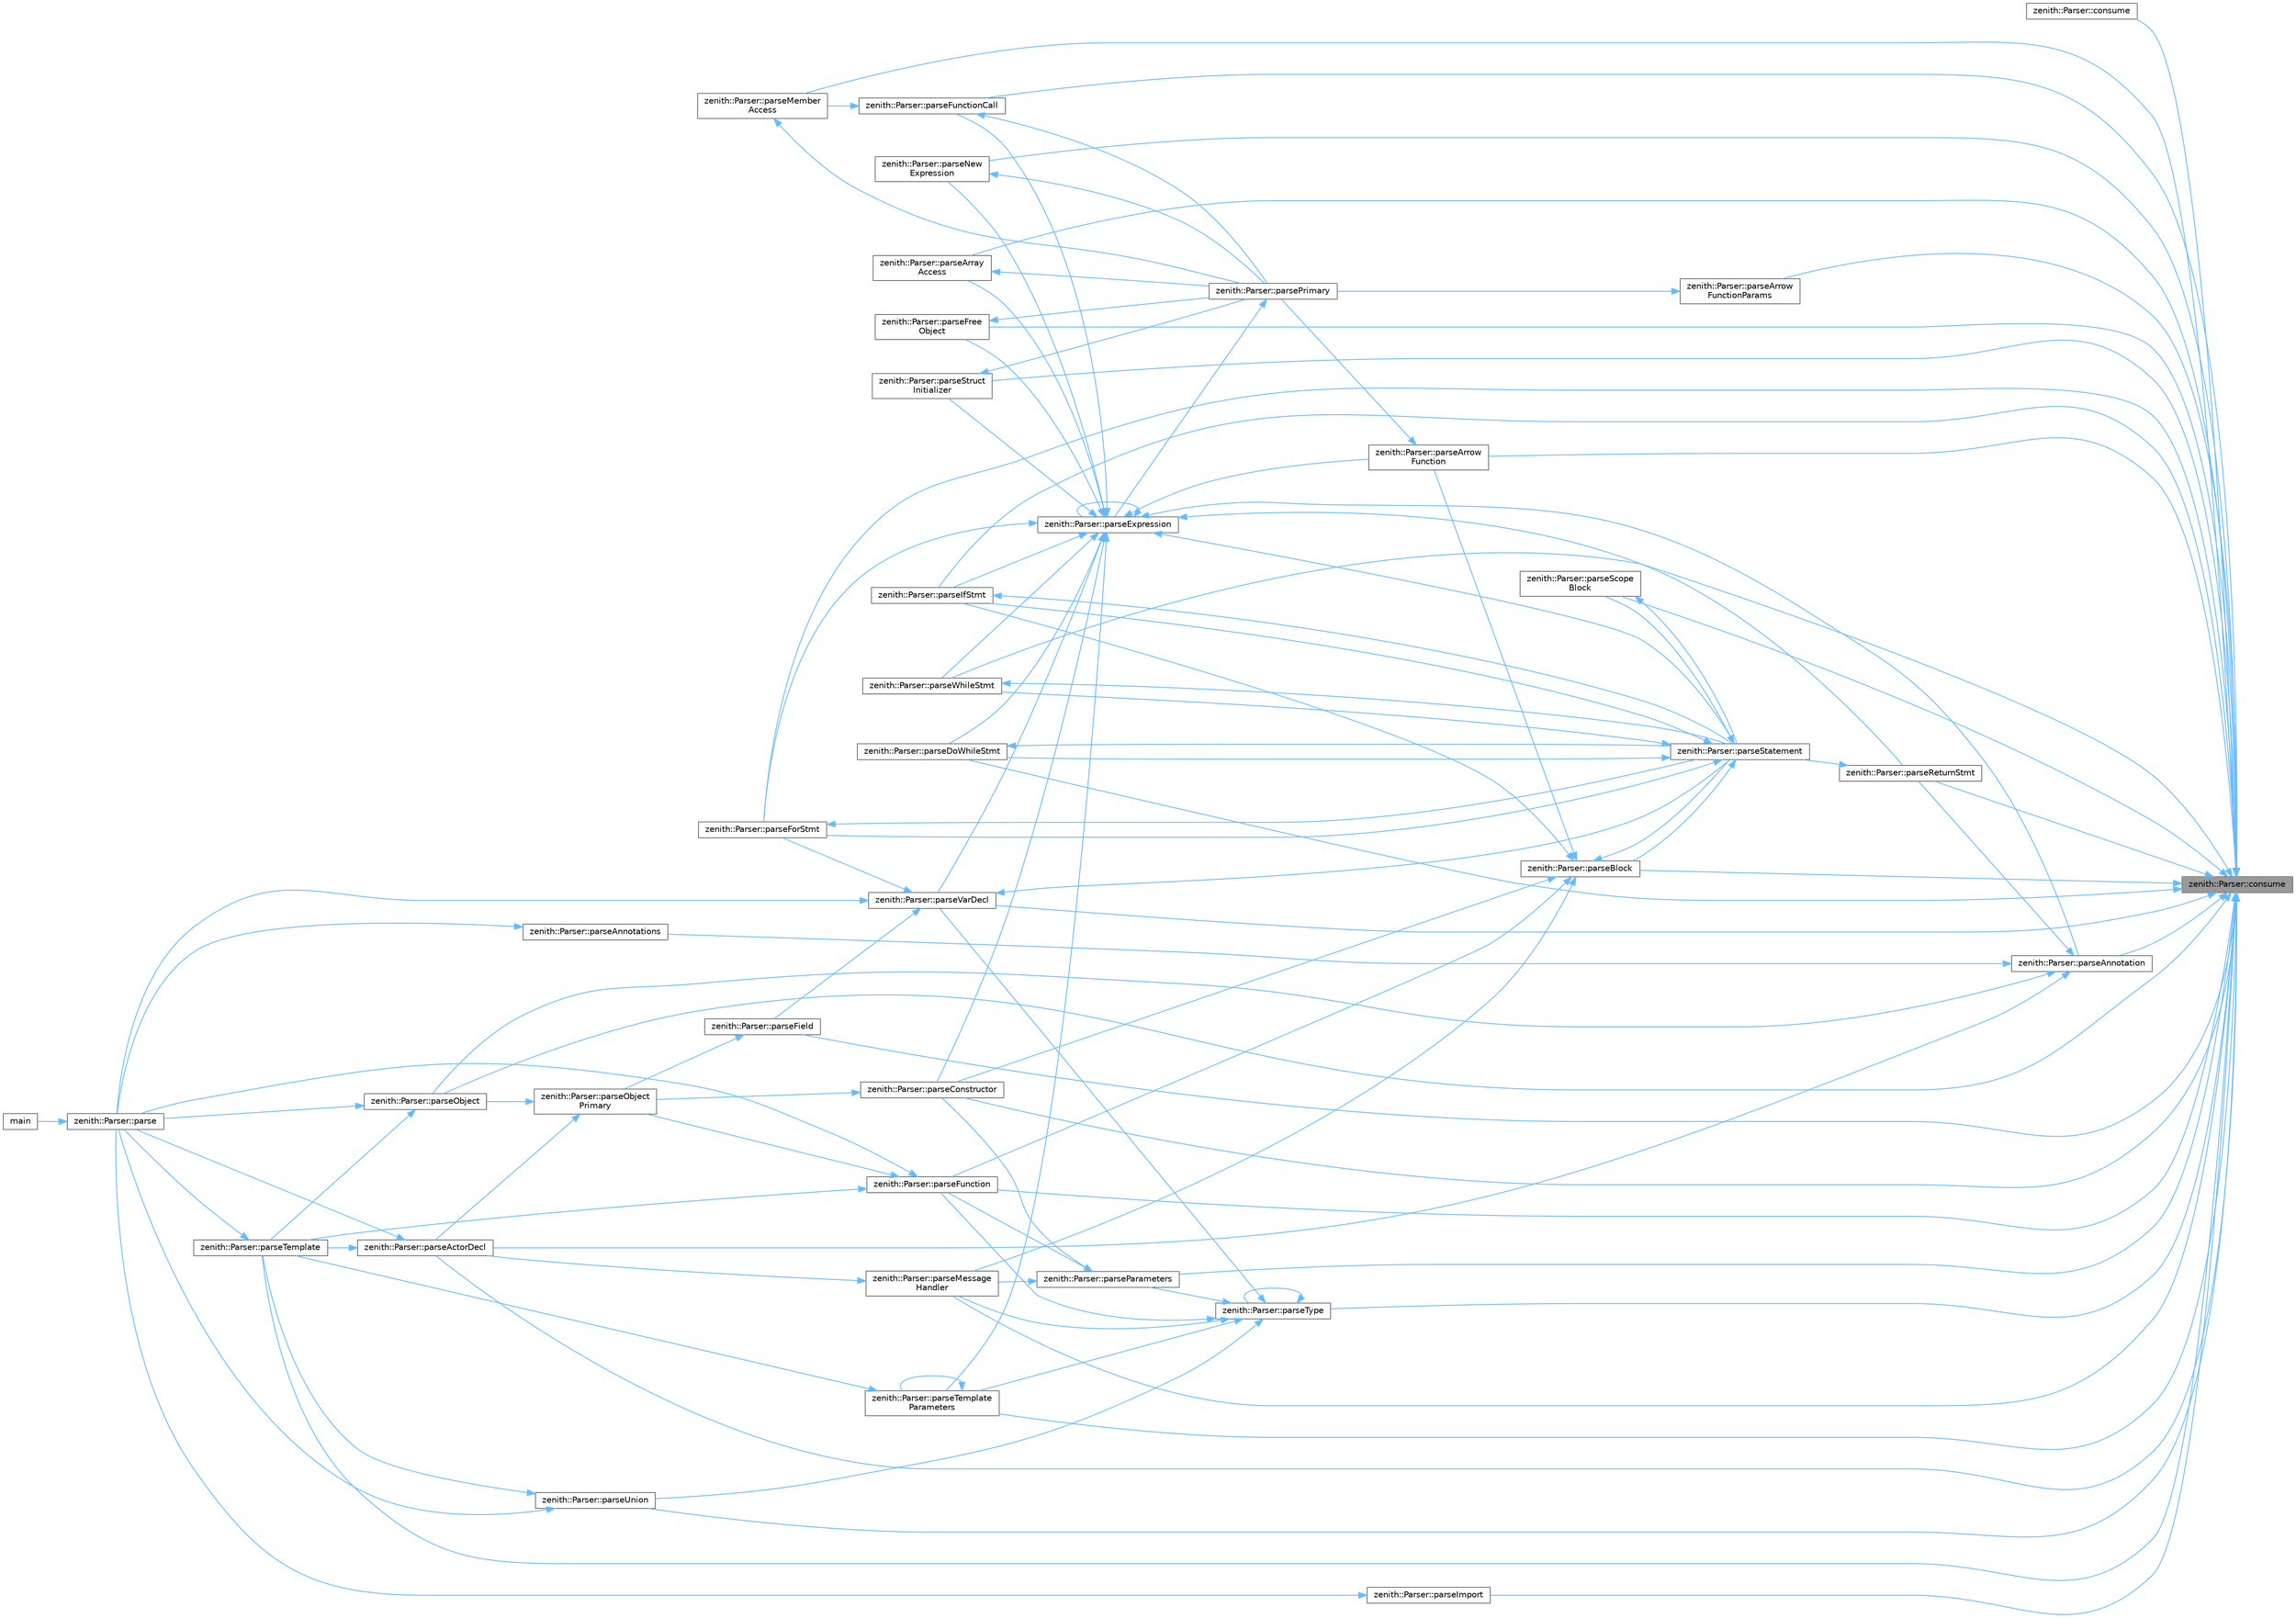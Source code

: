 digraph "zenith::Parser::consume"
{
 // LATEX_PDF_SIZE
  bgcolor="transparent";
  edge [fontname=Helvetica,fontsize=10,labelfontname=Helvetica,labelfontsize=10];
  node [fontname=Helvetica,fontsize=10,shape=box,height=0.2,width=0.4];
  rankdir="RL";
  Node1 [id="Node000001",label="zenith::Parser::consume",height=0.2,width=0.4,color="gray40", fillcolor="grey60", style="filled", fontcolor="black",tooltip=" "];
  Node1 -> Node2 [id="edge1_Node000001_Node000002",dir="back",color="steelblue1",style="solid",tooltip=" "];
  Node2 [id="Node000002",label="zenith::Parser::consume",height=0.2,width=0.4,color="grey40", fillcolor="white", style="filled",URL="$classzenith_1_1_parser.html#ae8bea8eb42ace787099de87aa294dd33",tooltip=" "];
  Node1 -> Node3 [id="edge2_Node000001_Node000003",dir="back",color="steelblue1",style="solid",tooltip=" "];
  Node3 [id="Node000003",label="zenith::Parser::parseActorDecl",height=0.2,width=0.4,color="grey40", fillcolor="white", style="filled",URL="$classzenith_1_1_parser.html#add98eda497298f55d63689af29839db6",tooltip=" "];
  Node3 -> Node4 [id="edge3_Node000003_Node000004",dir="back",color="steelblue1",style="solid",tooltip=" "];
  Node4 [id="Node000004",label="zenith::Parser::parse",height=0.2,width=0.4,color="grey40", fillcolor="white", style="filled",URL="$classzenith_1_1_parser.html#ad56141bb79abcda2cb032137f51d44c6",tooltip=" "];
  Node4 -> Node5 [id="edge4_Node000004_Node000005",dir="back",color="steelblue1",style="solid",tooltip=" "];
  Node5 [id="Node000005",label="main",height=0.2,width=0.4,color="grey40", fillcolor="white", style="filled",URL="$main_8cpp.html#a0ddf1224851353fc92bfbff6f499fa97",tooltip=" "];
  Node3 -> Node6 [id="edge5_Node000003_Node000006",dir="back",color="steelblue1",style="solid",tooltip=" "];
  Node6 [id="Node000006",label="zenith::Parser::parseTemplate",height=0.2,width=0.4,color="grey40", fillcolor="white", style="filled",URL="$classzenith_1_1_parser.html#ac8ba31b8067fb7325c47b2b85e51abe1",tooltip=" "];
  Node6 -> Node4 [id="edge6_Node000006_Node000004",dir="back",color="steelblue1",style="solid",tooltip=" "];
  Node1 -> Node7 [id="edge7_Node000001_Node000007",dir="back",color="steelblue1",style="solid",tooltip=" "];
  Node7 [id="Node000007",label="zenith::Parser::parseAnnotation",height=0.2,width=0.4,color="grey40", fillcolor="white", style="filled",URL="$classzenith_1_1_parser.html#afff2e82900309df63d9aa89f4d3e31d6",tooltip=" "];
  Node7 -> Node3 [id="edge8_Node000007_Node000003",dir="back",color="steelblue1",style="solid",tooltip=" "];
  Node7 -> Node8 [id="edge9_Node000007_Node000008",dir="back",color="steelblue1",style="solid",tooltip=" "];
  Node8 [id="Node000008",label="zenith::Parser::parseAnnotations",height=0.2,width=0.4,color="grey40", fillcolor="white", style="filled",URL="$classzenith_1_1_parser.html#a13606ea02073ecca24a045f676b58518",tooltip=" "];
  Node8 -> Node4 [id="edge10_Node000008_Node000004",dir="back",color="steelblue1",style="solid",tooltip=" "];
  Node7 -> Node9 [id="edge11_Node000007_Node000009",dir="back",color="steelblue1",style="solid",tooltip=" "];
  Node9 [id="Node000009",label="zenith::Parser::parseObject",height=0.2,width=0.4,color="grey40", fillcolor="white", style="filled",URL="$classzenith_1_1_parser.html#abfe2e0682adcad95cc77595ec52bd4da",tooltip=" "];
  Node9 -> Node4 [id="edge12_Node000009_Node000004",dir="back",color="steelblue1",style="solid",tooltip=" "];
  Node9 -> Node6 [id="edge13_Node000009_Node000006",dir="back",color="steelblue1",style="solid",tooltip=" "];
  Node7 -> Node10 [id="edge14_Node000007_Node000010",dir="back",color="steelblue1",style="solid",tooltip=" "];
  Node10 [id="Node000010",label="zenith::Parser::parseReturnStmt",height=0.2,width=0.4,color="grey40", fillcolor="white", style="filled",URL="$classzenith_1_1_parser.html#a5e026e55d4a57bea1b5ffa7d3b5e93a8",tooltip=" "];
  Node10 -> Node11 [id="edge15_Node000010_Node000011",dir="back",color="steelblue1",style="solid",tooltip=" "];
  Node11 [id="Node000011",label="zenith::Parser::parseStatement",height=0.2,width=0.4,color="grey40", fillcolor="white", style="filled",URL="$classzenith_1_1_parser.html#ada8dc19e8cb4a0f1b37d3ef6a2eb3f9d",tooltip=" "];
  Node11 -> Node12 [id="edge16_Node000011_Node000012",dir="back",color="steelblue1",style="solid",tooltip=" "];
  Node12 [id="Node000012",label="zenith::Parser::parseBlock",height=0.2,width=0.4,color="grey40", fillcolor="white", style="filled",URL="$classzenith_1_1_parser.html#afed5c18e77fc012fe5db9f9e6175e642",tooltip=" "];
  Node12 -> Node13 [id="edge17_Node000012_Node000013",dir="back",color="steelblue1",style="solid",tooltip=" "];
  Node13 [id="Node000013",label="zenith::Parser::parseArrow\lFunction",height=0.2,width=0.4,color="grey40", fillcolor="white", style="filled",URL="$classzenith_1_1_parser.html#a7ea0f8e309ed2fbdf1a9e2ebfa2fbf8d",tooltip=" "];
  Node13 -> Node14 [id="edge18_Node000013_Node000014",dir="back",color="steelblue1",style="solid",tooltip=" "];
  Node14 [id="Node000014",label="zenith::Parser::parsePrimary",height=0.2,width=0.4,color="grey40", fillcolor="white", style="filled",URL="$classzenith_1_1_parser.html#a9425b18adfbb62629ae5ea654addc7cb",tooltip=" "];
  Node14 -> Node15 [id="edge19_Node000014_Node000015",dir="back",color="steelblue1",style="solid",tooltip=" "];
  Node15 [id="Node000015",label="zenith::Parser::parseExpression",height=0.2,width=0.4,color="grey40", fillcolor="white", style="filled",URL="$classzenith_1_1_parser.html#a239906fd51d54598f6d3dcc18d97b6b9",tooltip=" "];
  Node15 -> Node7 [id="edge20_Node000015_Node000007",dir="back",color="steelblue1",style="solid",tooltip=" "];
  Node15 -> Node16 [id="edge21_Node000015_Node000016",dir="back",color="steelblue1",style="solid",tooltip=" "];
  Node16 [id="Node000016",label="zenith::Parser::parseArray\lAccess",height=0.2,width=0.4,color="grey40", fillcolor="white", style="filled",URL="$classzenith_1_1_parser.html#ad32b5cfe98f909cade9216d65b046f58",tooltip=" "];
  Node16 -> Node14 [id="edge22_Node000016_Node000014",dir="back",color="steelblue1",style="solid",tooltip=" "];
  Node15 -> Node13 [id="edge23_Node000015_Node000013",dir="back",color="steelblue1",style="solid",tooltip=" "];
  Node15 -> Node17 [id="edge24_Node000015_Node000017",dir="back",color="steelblue1",style="solid",tooltip=" "];
  Node17 [id="Node000017",label="zenith::Parser::parseConstructor",height=0.2,width=0.4,color="grey40", fillcolor="white", style="filled",URL="$classzenith_1_1_parser.html#ae37a2b420e456af55c07efd04676b4af",tooltip=" "];
  Node17 -> Node18 [id="edge25_Node000017_Node000018",dir="back",color="steelblue1",style="solid",tooltip=" "];
  Node18 [id="Node000018",label="zenith::Parser::parseObject\lPrimary",height=0.2,width=0.4,color="grey40", fillcolor="white", style="filled",URL="$classzenith_1_1_parser.html#a74f0f075ac6a9a7935b8b0b20bd1f3ef",tooltip=" "];
  Node18 -> Node3 [id="edge26_Node000018_Node000003",dir="back",color="steelblue1",style="solid",tooltip=" "];
  Node18 -> Node9 [id="edge27_Node000018_Node000009",dir="back",color="steelblue1",style="solid",tooltip=" "];
  Node15 -> Node19 [id="edge28_Node000015_Node000019",dir="back",color="steelblue1",style="solid",tooltip=" "];
  Node19 [id="Node000019",label="zenith::Parser::parseDoWhileStmt",height=0.2,width=0.4,color="grey40", fillcolor="white", style="filled",URL="$classzenith_1_1_parser.html#a17d038fc7ad2c0dac1b038889f4426ca",tooltip=" "];
  Node19 -> Node11 [id="edge29_Node000019_Node000011",dir="back",color="steelblue1",style="solid",tooltip=" "];
  Node15 -> Node15 [id="edge30_Node000015_Node000015",dir="back",color="steelblue1",style="solid",tooltip=" "];
  Node15 -> Node20 [id="edge31_Node000015_Node000020",dir="back",color="steelblue1",style="solid",tooltip=" "];
  Node20 [id="Node000020",label="zenith::Parser::parseForStmt",height=0.2,width=0.4,color="grey40", fillcolor="white", style="filled",URL="$classzenith_1_1_parser.html#ab8ae32b49e1a7d1492f14c6b381aa52b",tooltip=" "];
  Node20 -> Node11 [id="edge32_Node000020_Node000011",dir="back",color="steelblue1",style="solid",tooltip=" "];
  Node15 -> Node21 [id="edge33_Node000015_Node000021",dir="back",color="steelblue1",style="solid",tooltip=" "];
  Node21 [id="Node000021",label="zenith::Parser::parseFree\lObject",height=0.2,width=0.4,color="grey40", fillcolor="white", style="filled",URL="$classzenith_1_1_parser.html#a697fe5477ca0023efdefd6e66f4e0a49",tooltip=" "];
  Node21 -> Node14 [id="edge34_Node000021_Node000014",dir="back",color="steelblue1",style="solid",tooltip=" "];
  Node15 -> Node22 [id="edge35_Node000015_Node000022",dir="back",color="steelblue1",style="solid",tooltip=" "];
  Node22 [id="Node000022",label="zenith::Parser::parseFunctionCall",height=0.2,width=0.4,color="grey40", fillcolor="white", style="filled",URL="$classzenith_1_1_parser.html#ae2442c2e624e13794605b1ff56047ee8",tooltip=" "];
  Node22 -> Node23 [id="edge36_Node000022_Node000023",dir="back",color="steelblue1",style="solid",tooltip=" "];
  Node23 [id="Node000023",label="zenith::Parser::parseMember\lAccess",height=0.2,width=0.4,color="grey40", fillcolor="white", style="filled",URL="$classzenith_1_1_parser.html#a5f581f39453bce8e553d9d96c5c8d0d2",tooltip=" "];
  Node23 -> Node14 [id="edge37_Node000023_Node000014",dir="back",color="steelblue1",style="solid",tooltip=" "];
  Node22 -> Node14 [id="edge38_Node000022_Node000014",dir="back",color="steelblue1",style="solid",tooltip=" "];
  Node15 -> Node24 [id="edge39_Node000015_Node000024",dir="back",color="steelblue1",style="solid",tooltip=" "];
  Node24 [id="Node000024",label="zenith::Parser::parseIfStmt",height=0.2,width=0.4,color="grey40", fillcolor="white", style="filled",URL="$classzenith_1_1_parser.html#a6086729ddce119c88e10fe622d069d8f",tooltip=" "];
  Node24 -> Node11 [id="edge40_Node000024_Node000011",dir="back",color="steelblue1",style="solid",tooltip=" "];
  Node15 -> Node25 [id="edge41_Node000015_Node000025",dir="back",color="steelblue1",style="solid",tooltip=" "];
  Node25 [id="Node000025",label="zenith::Parser::parseNew\lExpression",height=0.2,width=0.4,color="grey40", fillcolor="white", style="filled",URL="$classzenith_1_1_parser.html#aa984ed730ca80620a7033d259b6faea5",tooltip=" "];
  Node25 -> Node14 [id="edge42_Node000025_Node000014",dir="back",color="steelblue1",style="solid",tooltip=" "];
  Node15 -> Node10 [id="edge43_Node000015_Node000010",dir="back",color="steelblue1",style="solid",tooltip=" "];
  Node15 -> Node11 [id="edge44_Node000015_Node000011",dir="back",color="steelblue1",style="solid",tooltip=" "];
  Node15 -> Node26 [id="edge45_Node000015_Node000026",dir="back",color="steelblue1",style="solid",tooltip=" "];
  Node26 [id="Node000026",label="zenith::Parser::parseStruct\lInitializer",height=0.2,width=0.4,color="grey40", fillcolor="white", style="filled",URL="$classzenith_1_1_parser.html#a4646bbfa2a663abbc777ae26d44e9522",tooltip=" "];
  Node26 -> Node14 [id="edge46_Node000026_Node000014",dir="back",color="steelblue1",style="solid",tooltip=" "];
  Node15 -> Node27 [id="edge47_Node000015_Node000027",dir="back",color="steelblue1",style="solid",tooltip=" "];
  Node27 [id="Node000027",label="zenith::Parser::parseTemplate\lParameters",height=0.2,width=0.4,color="grey40", fillcolor="white", style="filled",URL="$classzenith_1_1_parser.html#aa809de3ebc29d840ad9bc99c0b6ce956",tooltip=" "];
  Node27 -> Node6 [id="edge48_Node000027_Node000006",dir="back",color="steelblue1",style="solid",tooltip=" "];
  Node27 -> Node27 [id="edge49_Node000027_Node000027",dir="back",color="steelblue1",style="solid",tooltip=" "];
  Node15 -> Node28 [id="edge50_Node000015_Node000028",dir="back",color="steelblue1",style="solid",tooltip=" "];
  Node28 [id="Node000028",label="zenith::Parser::parseVarDecl",height=0.2,width=0.4,color="grey40", fillcolor="white", style="filled",URL="$classzenith_1_1_parser.html#a4846f1e07a0155bb95bfee2888cd4e49",tooltip=" "];
  Node28 -> Node4 [id="edge51_Node000028_Node000004",dir="back",color="steelblue1",style="solid",tooltip=" "];
  Node28 -> Node29 [id="edge52_Node000028_Node000029",dir="back",color="steelblue1",style="solid",tooltip=" "];
  Node29 [id="Node000029",label="zenith::Parser::parseField",height=0.2,width=0.4,color="grey40", fillcolor="white", style="filled",URL="$classzenith_1_1_parser.html#a12db59c0397e2ec966e47382f55b4ab8",tooltip=" "];
  Node29 -> Node18 [id="edge53_Node000029_Node000018",dir="back",color="steelblue1",style="solid",tooltip=" "];
  Node28 -> Node20 [id="edge54_Node000028_Node000020",dir="back",color="steelblue1",style="solid",tooltip=" "];
  Node28 -> Node11 [id="edge55_Node000028_Node000011",dir="back",color="steelblue1",style="solid",tooltip=" "];
  Node15 -> Node30 [id="edge56_Node000015_Node000030",dir="back",color="steelblue1",style="solid",tooltip=" "];
  Node30 [id="Node000030",label="zenith::Parser::parseWhileStmt",height=0.2,width=0.4,color="grey40", fillcolor="white", style="filled",URL="$classzenith_1_1_parser.html#a6f8fd13014d6a0e82f53ce08a8f9766d",tooltip=" "];
  Node30 -> Node11 [id="edge57_Node000030_Node000011",dir="back",color="steelblue1",style="solid",tooltip=" "];
  Node12 -> Node17 [id="edge58_Node000012_Node000017",dir="back",color="steelblue1",style="solid",tooltip=" "];
  Node12 -> Node31 [id="edge59_Node000012_Node000031",dir="back",color="steelblue1",style="solid",tooltip=" "];
  Node31 [id="Node000031",label="zenith::Parser::parseFunction",height=0.2,width=0.4,color="grey40", fillcolor="white", style="filled",URL="$classzenith_1_1_parser.html#a8647a213885b6a7d25032d40410f827b",tooltip=" "];
  Node31 -> Node4 [id="edge60_Node000031_Node000004",dir="back",color="steelblue1",style="solid",tooltip=" "];
  Node31 -> Node18 [id="edge61_Node000031_Node000018",dir="back",color="steelblue1",style="solid",tooltip=" "];
  Node31 -> Node6 [id="edge62_Node000031_Node000006",dir="back",color="steelblue1",style="solid",tooltip=" "];
  Node12 -> Node24 [id="edge63_Node000012_Node000024",dir="back",color="steelblue1",style="solid",tooltip=" "];
  Node12 -> Node32 [id="edge64_Node000012_Node000032",dir="back",color="steelblue1",style="solid",tooltip=" "];
  Node32 [id="Node000032",label="zenith::Parser::parseMessage\lHandler",height=0.2,width=0.4,color="grey40", fillcolor="white", style="filled",URL="$classzenith_1_1_parser.html#a78d55766725bfdd0c7b718adf355eee3",tooltip=" "];
  Node32 -> Node3 [id="edge65_Node000032_Node000003",dir="back",color="steelblue1",style="solid",tooltip=" "];
  Node12 -> Node11 [id="edge66_Node000012_Node000011",dir="back",color="steelblue1",style="solid",tooltip=" "];
  Node11 -> Node19 [id="edge67_Node000011_Node000019",dir="back",color="steelblue1",style="solid",tooltip=" "];
  Node11 -> Node20 [id="edge68_Node000011_Node000020",dir="back",color="steelblue1",style="solid",tooltip=" "];
  Node11 -> Node24 [id="edge69_Node000011_Node000024",dir="back",color="steelblue1",style="solid",tooltip=" "];
  Node11 -> Node33 [id="edge70_Node000011_Node000033",dir="back",color="steelblue1",style="solid",tooltip=" "];
  Node33 [id="Node000033",label="zenith::Parser::parseScope\lBlock",height=0.2,width=0.4,color="grey40", fillcolor="white", style="filled",URL="$classzenith_1_1_parser.html#acd4ccda2b4a409498daa93e31f2bc23f",tooltip=" "];
  Node33 -> Node11 [id="edge71_Node000033_Node000011",dir="back",color="steelblue1",style="solid",tooltip=" "];
  Node11 -> Node30 [id="edge72_Node000011_Node000030",dir="back",color="steelblue1",style="solid",tooltip=" "];
  Node1 -> Node16 [id="edge73_Node000001_Node000016",dir="back",color="steelblue1",style="solid",tooltip=" "];
  Node1 -> Node13 [id="edge74_Node000001_Node000013",dir="back",color="steelblue1",style="solid",tooltip=" "];
  Node1 -> Node34 [id="edge75_Node000001_Node000034",dir="back",color="steelblue1",style="solid",tooltip=" "];
  Node34 [id="Node000034",label="zenith::Parser::parseArrow\lFunctionParams",height=0.2,width=0.4,color="grey40", fillcolor="white", style="filled",URL="$classzenith_1_1_parser.html#adfd7efe9485b95d3c1d2acbcec912527",tooltip=" "];
  Node34 -> Node14 [id="edge76_Node000034_Node000014",dir="back",color="steelblue1",style="solid",tooltip=" "];
  Node1 -> Node12 [id="edge77_Node000001_Node000012",dir="back",color="steelblue1",style="solid",tooltip=" "];
  Node1 -> Node17 [id="edge78_Node000001_Node000017",dir="back",color="steelblue1",style="solid",tooltip=" "];
  Node1 -> Node19 [id="edge79_Node000001_Node000019",dir="back",color="steelblue1",style="solid",tooltip=" "];
  Node1 -> Node29 [id="edge80_Node000001_Node000029",dir="back",color="steelblue1",style="solid",tooltip=" "];
  Node1 -> Node20 [id="edge81_Node000001_Node000020",dir="back",color="steelblue1",style="solid",tooltip=" "];
  Node1 -> Node21 [id="edge82_Node000001_Node000021",dir="back",color="steelblue1",style="solid",tooltip=" "];
  Node1 -> Node31 [id="edge83_Node000001_Node000031",dir="back",color="steelblue1",style="solid",tooltip=" "];
  Node1 -> Node22 [id="edge84_Node000001_Node000022",dir="back",color="steelblue1",style="solid",tooltip=" "];
  Node1 -> Node24 [id="edge85_Node000001_Node000024",dir="back",color="steelblue1",style="solid",tooltip=" "];
  Node1 -> Node35 [id="edge86_Node000001_Node000035",dir="back",color="steelblue1",style="solid",tooltip=" "];
  Node35 [id="Node000035",label="zenith::Parser::parseImport",height=0.2,width=0.4,color="grey40", fillcolor="white", style="filled",URL="$classzenith_1_1_parser.html#aa2c23a02757aec41431ae82e56c860d8",tooltip=" "];
  Node35 -> Node4 [id="edge87_Node000035_Node000004",dir="back",color="steelblue1",style="solid",tooltip=" "];
  Node1 -> Node23 [id="edge88_Node000001_Node000023",dir="back",color="steelblue1",style="solid",tooltip=" "];
  Node1 -> Node32 [id="edge89_Node000001_Node000032",dir="back",color="steelblue1",style="solid",tooltip=" "];
  Node1 -> Node25 [id="edge90_Node000001_Node000025",dir="back",color="steelblue1",style="solid",tooltip=" "];
  Node1 -> Node9 [id="edge91_Node000001_Node000009",dir="back",color="steelblue1",style="solid",tooltip=" "];
  Node1 -> Node36 [id="edge92_Node000001_Node000036",dir="back",color="steelblue1",style="solid",tooltip=" "];
  Node36 [id="Node000036",label="zenith::Parser::parseParameters",height=0.2,width=0.4,color="grey40", fillcolor="white", style="filled",URL="$classzenith_1_1_parser.html#ae6835a329d4b3f36036803ea2c8968fb",tooltip=" "];
  Node36 -> Node17 [id="edge93_Node000036_Node000017",dir="back",color="steelblue1",style="solid",tooltip=" "];
  Node36 -> Node31 [id="edge94_Node000036_Node000031",dir="back",color="steelblue1",style="solid",tooltip=" "];
  Node36 -> Node32 [id="edge95_Node000036_Node000032",dir="back",color="steelblue1",style="solid",tooltip=" "];
  Node1 -> Node10 [id="edge96_Node000001_Node000010",dir="back",color="steelblue1",style="solid",tooltip=" "];
  Node1 -> Node33 [id="edge97_Node000001_Node000033",dir="back",color="steelblue1",style="solid",tooltip=" "];
  Node1 -> Node26 [id="edge98_Node000001_Node000026",dir="back",color="steelblue1",style="solid",tooltip=" "];
  Node1 -> Node6 [id="edge99_Node000001_Node000006",dir="back",color="steelblue1",style="solid",tooltip=" "];
  Node1 -> Node27 [id="edge100_Node000001_Node000027",dir="back",color="steelblue1",style="solid",tooltip=" "];
  Node1 -> Node37 [id="edge101_Node000001_Node000037",dir="back",color="steelblue1",style="solid",tooltip=" "];
  Node37 [id="Node000037",label="zenith::Parser::parseType",height=0.2,width=0.4,color="grey40", fillcolor="white", style="filled",URL="$classzenith_1_1_parser.html#a62bb32082ed32f00e6071e1acc026ea1",tooltip=" "];
  Node37 -> Node31 [id="edge102_Node000037_Node000031",dir="back",color="steelblue1",style="solid",tooltip=" "];
  Node37 -> Node32 [id="edge103_Node000037_Node000032",dir="back",color="steelblue1",style="solid",tooltip=" "];
  Node37 -> Node36 [id="edge104_Node000037_Node000036",dir="back",color="steelblue1",style="solid",tooltip=" "];
  Node37 -> Node27 [id="edge105_Node000037_Node000027",dir="back",color="steelblue1",style="solid",tooltip=" "];
  Node37 -> Node37 [id="edge106_Node000037_Node000037",dir="back",color="steelblue1",style="solid",tooltip=" "];
  Node37 -> Node38 [id="edge107_Node000037_Node000038",dir="back",color="steelblue1",style="solid",tooltip=" "];
  Node38 [id="Node000038",label="zenith::Parser::parseUnion",height=0.2,width=0.4,color="grey40", fillcolor="white", style="filled",URL="$classzenith_1_1_parser.html#a9031c6a60032c4c39e764cea8945fd11",tooltip=" "];
  Node38 -> Node4 [id="edge108_Node000038_Node000004",dir="back",color="steelblue1",style="solid",tooltip=" "];
  Node38 -> Node6 [id="edge109_Node000038_Node000006",dir="back",color="steelblue1",style="solid",tooltip=" "];
  Node37 -> Node28 [id="edge110_Node000037_Node000028",dir="back",color="steelblue1",style="solid",tooltip=" "];
  Node1 -> Node38 [id="edge111_Node000001_Node000038",dir="back",color="steelblue1",style="solid",tooltip=" "];
  Node1 -> Node28 [id="edge112_Node000001_Node000028",dir="back",color="steelblue1",style="solid",tooltip=" "];
  Node1 -> Node30 [id="edge113_Node000001_Node000030",dir="back",color="steelblue1",style="solid",tooltip=" "];
}
